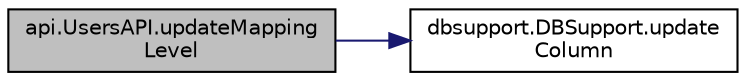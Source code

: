 digraph "api.UsersAPI.updateMappingLevel"
{
 // LATEX_PDF_SIZE
  edge [fontname="Helvetica",fontsize="10",labelfontname="Helvetica",labelfontsize="10"];
  node [fontname="Helvetica",fontsize="10",shape=record];
  rankdir="LR";
  Node1 [label="api.UsersAPI.updateMapping\lLevel",height=0.2,width=0.4,color="black", fillcolor="grey75", style="filled", fontcolor="black",tooltip=" "];
  Node1 -> Node2 [color="midnightblue",fontsize="10",style="solid",fontname="Helvetica"];
  Node2 [label="dbsupport.DBSupport.update\lColumn",height=0.2,width=0.4,color="black", fillcolor="white", style="filled",URL="$classdbsupport_1_1DBSupport.html#a792a389978dc47e166bd8ecd1e9fdb1a",tooltip=" "];
}
